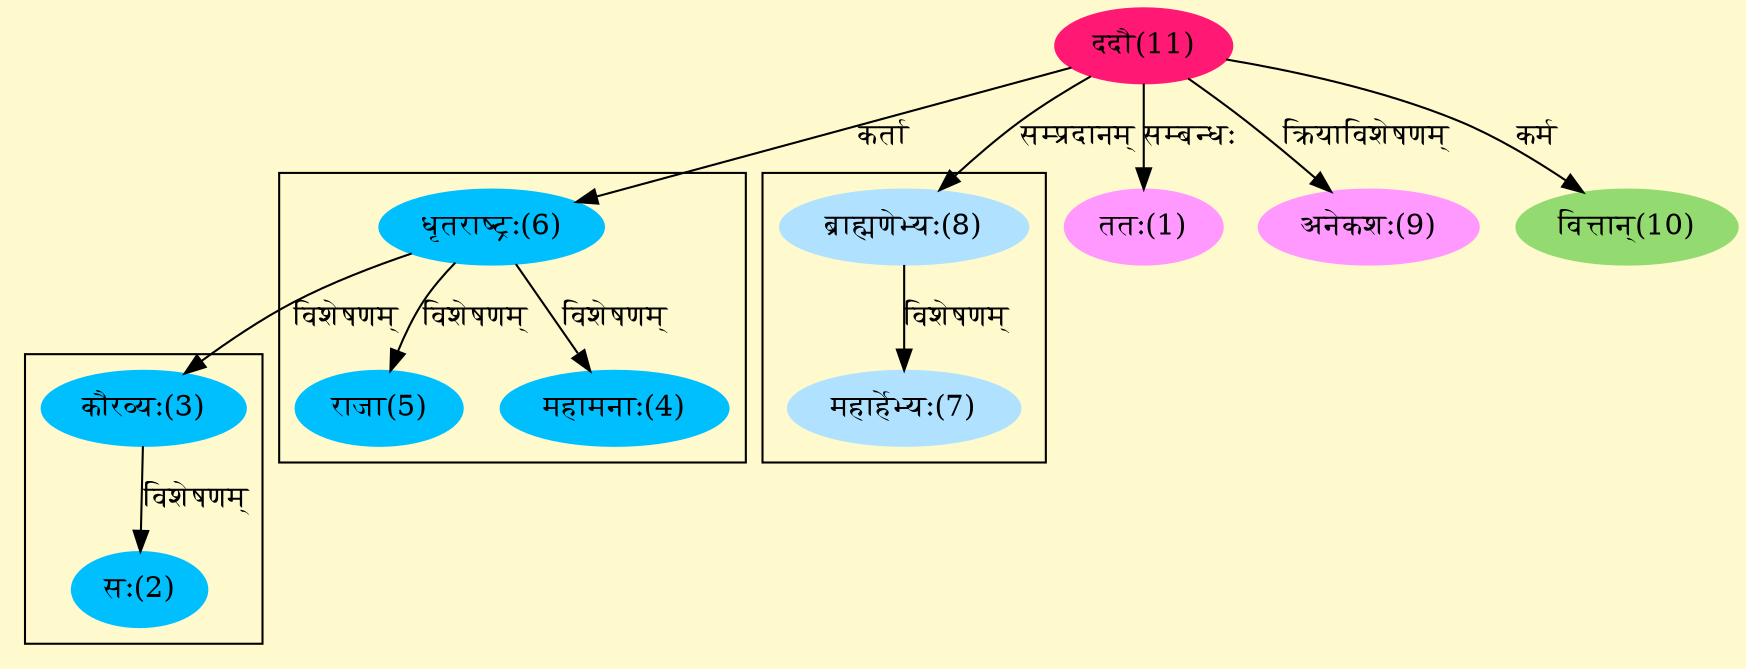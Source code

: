 digraph G{
rankdir=BT;
 compound=true;
 bgcolor="lemonchiffon1";

subgraph cluster_1{
Node2 [style=filled, color="#00BFFF" label = "सः(2)"]
Node3 [style=filled, color="#00BFFF" label = "कौरव्यः(3)"]

}

subgraph cluster_2{
Node3 [style=filled, color="#00BFFF" label = "कौरव्यः(3)"]
Node6 [style=filled, color="#00BFFF" label = "धृतराष्ट्रः(6)"]
Node4 [style=filled, color="#00BFFF" label = "महामनाः(4)"]
Node5 [style=filled, color="#00BFFF" label = "राजा(5)"]

}

subgraph cluster_3{
Node7 [style=filled, color="#B0E2FF" label = "महार्हेभ्यः(7)"]
Node8 [style=filled, color="#B0E2FF" label = "ब्राह्मणेभ्यः(8)"]

}
Node1 [style=filled, color="#FF99FF" label = "ततः(1)"]
Node11 [style=filled, color="#FF1975" label = "ददौ(11)"]
Node6 [style=filled, color="#00BFFF" label = "धृतराष्ट्रः(6)"]
Node8 [style=filled, color="#B0E2FF" label = "ब्राह्मणेभ्यः(8)"]
Node9 [style=filled, color="#FF99FF" label = "अनेकशः(9)"]
Node10 [style=filled, color="#93DB70" label = "वित्तान्(10)"]
/* Start of Relations section */

Node1 -> Node11 [  label="सम्बन्धः"  dir="back" ]
Node2 -> Node3 [  label="विशेषणम्"  dir="back" ]
Node3 -> Node6 [  label="विशेषणम्"  dir="back" ]
Node4 -> Node6 [  label="विशेषणम्"  dir="back" ]
Node5 -> Node6 [  label="विशेषणम्"  dir="back" ]
Node6 -> Node11 [  label="कर्ता"  dir="back" ]
Node7 -> Node8 [  label="विशेषणम्"  dir="back" ]
Node8 -> Node11 [  label="सम्प्रदानम्"  dir="back" ]
Node9 -> Node11 [  label="क्रियाविशेषणम्"  dir="back" ]
Node10 -> Node11 [  label="कर्म"  dir="back" ]
}
